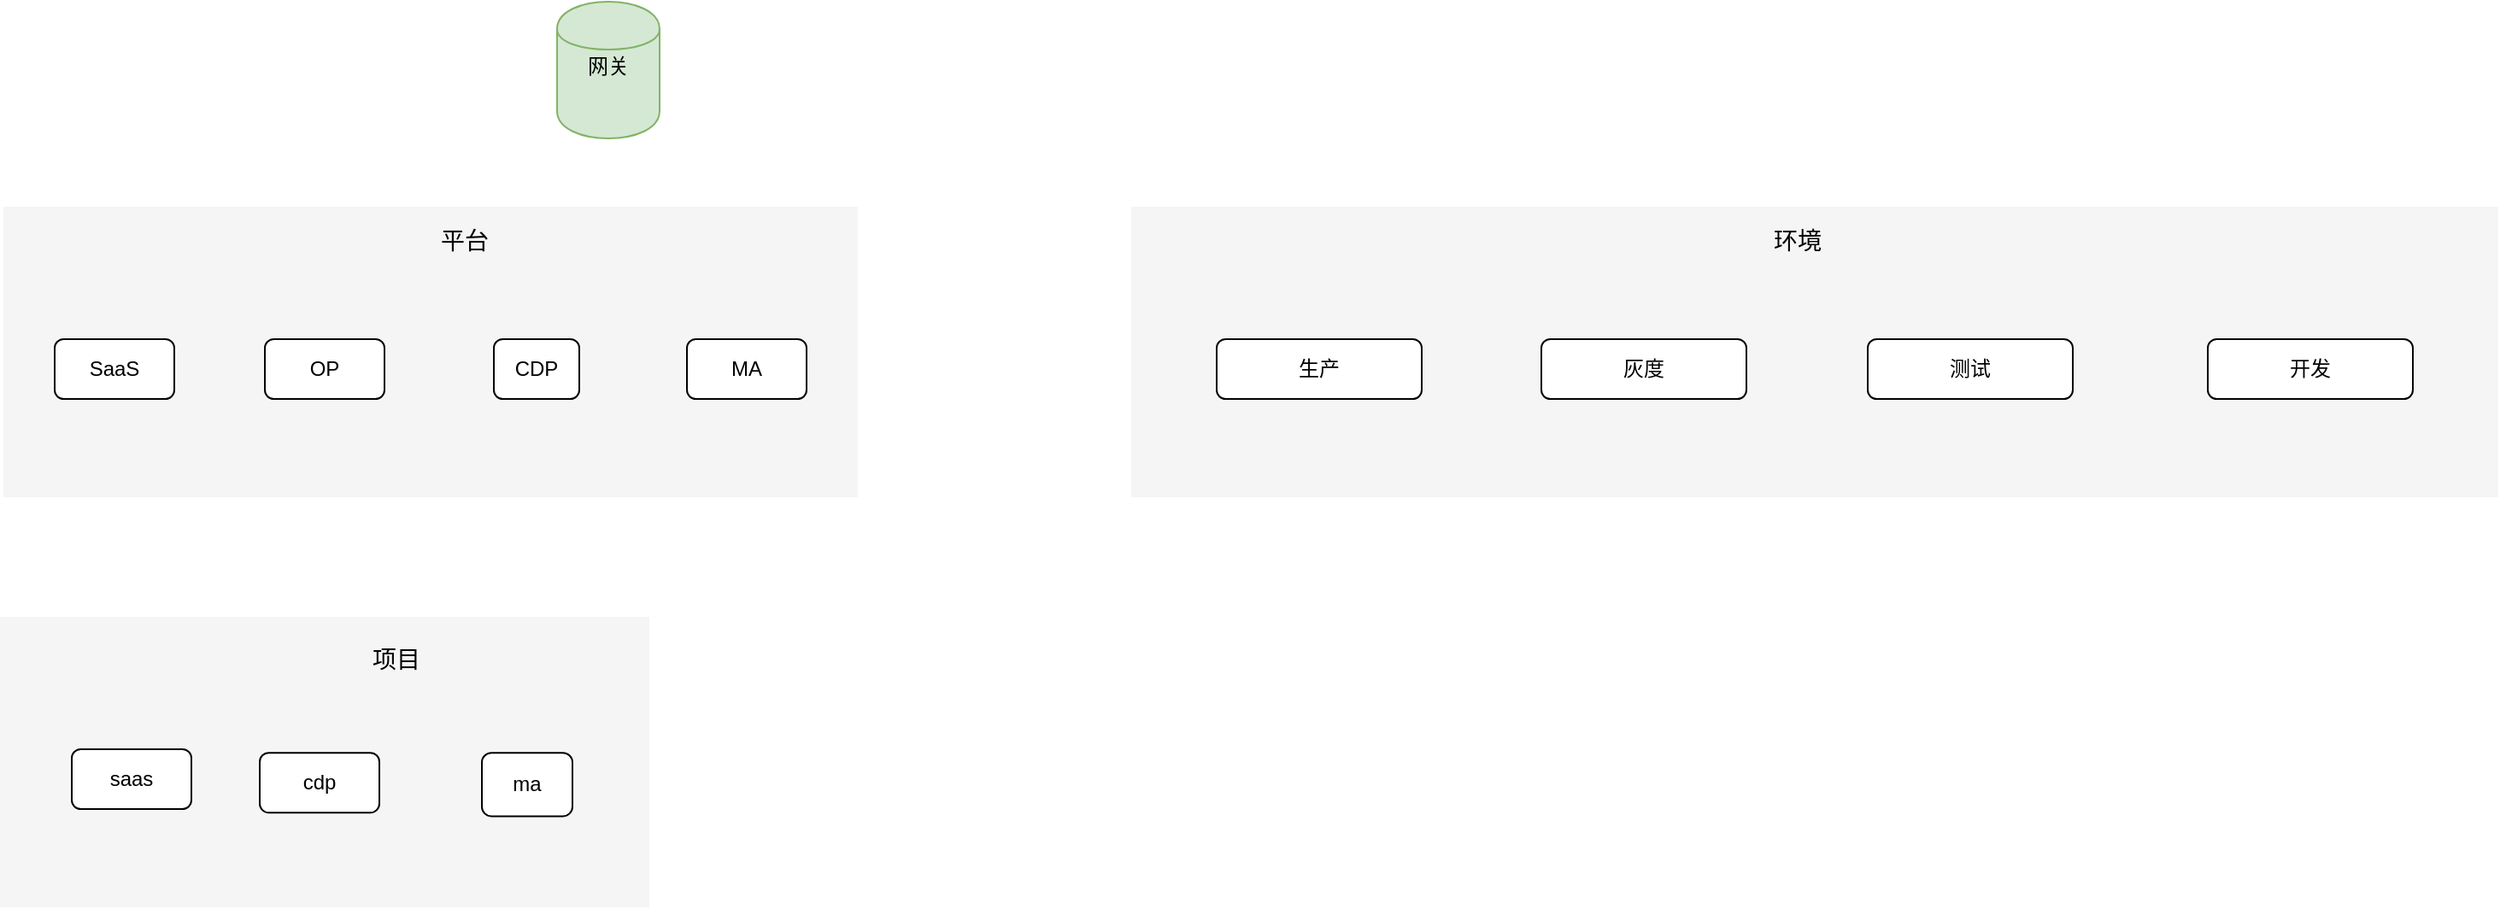 <mxfile version="14.5.1" type="github">
  <diagram id="MJR66UyUv7xJhzFpMSsS" name="Page-1">
    <mxGraphModel dx="2518" dy="1219" grid="1" gridSize="10" guides="1" tooltips="1" connect="1" arrows="1" fold="1" page="1" pageScale="1" pageWidth="827" pageHeight="1169" math="0" shadow="0">
      <root>
        <mxCell id="0" />
        <mxCell id="1" parent="0" />
        <mxCell id="NAq1_VTEs5BF6OpYtz93-5" value="" style="verticalLabelPosition=bottom;verticalAlign=top;html=1;shape=mxgraph.basic.rect;fillColor2=none;strokeWidth=1;size=20;indent=5;fillColor=#f5f5f5;fontColor=#333333;strokeColor=none;" vertex="1" parent="1">
          <mxGeometry x="90" y="330" width="500" height="170" as="geometry" />
        </mxCell>
        <mxCell id="ToquvjTJj3iG_XZzc7ye-24" value="网关" style="shape=cylinder;whiteSpace=wrap;html=1;boundedLbl=1;backgroundOutline=1;verticalAlign=top;fillColor=#d5e8d4;fillStyle=diag;strokeColor=#82b366;" parent="1" vertex="1">
          <mxGeometry x="414" y="210" width="60" height="80" as="geometry" />
        </mxCell>
        <mxCell id="NAq1_VTEs5BF6OpYtz93-10" value="SaaS" style="rounded=1;whiteSpace=wrap;html=1;strokeWidth=1;fillColor=#ffffff;flipH=1;" vertex="1" parent="1">
          <mxGeometry x="120" y="407.5" width="70" height="35" as="geometry" />
        </mxCell>
        <mxCell id="NAq1_VTEs5BF6OpYtz93-11" value="平台" style="text;html=1;strokeColor=none;fillColor=none;align=center;verticalAlign=middle;whiteSpace=wrap;rounded=0;fontStyle=0;fontSize=14;" vertex="1" parent="1">
          <mxGeometry x="340" y="340" width="40" height="20" as="geometry" />
        </mxCell>
        <mxCell id="NAq1_VTEs5BF6OpYtz93-12" value="OP" style="rounded=1;whiteSpace=wrap;html=1;strokeWidth=1;fillColor=#ffffff;flipH=1;" vertex="1" parent="1">
          <mxGeometry x="243" y="407.5" width="70" height="35" as="geometry" />
        </mxCell>
        <mxCell id="NAq1_VTEs5BF6OpYtz93-13" value="CDP" style="rounded=1;whiteSpace=wrap;html=1;strokeWidth=1;fillColor=#ffffff;flipH=1;" vertex="1" parent="1">
          <mxGeometry x="377" y="407.5" width="50" height="35" as="geometry" />
        </mxCell>
        <mxCell id="NAq1_VTEs5BF6OpYtz93-14" value="MA" style="rounded=1;whiteSpace=wrap;html=1;strokeWidth=1;fillColor=#ffffff;flipH=1;" vertex="1" parent="1">
          <mxGeometry x="490" y="407.5" width="70" height="35" as="geometry" />
        </mxCell>
        <mxCell id="NAq1_VTEs5BF6OpYtz93-16" value="" style="verticalLabelPosition=bottom;verticalAlign=top;html=1;shape=mxgraph.basic.rect;fillColor2=none;strokeWidth=1;size=20;indent=5;fillColor=#f5f5f5;fontColor=#333333;strokeColor=none;" vertex="1" parent="1">
          <mxGeometry x="750" y="330" width="800" height="170" as="geometry" />
        </mxCell>
        <mxCell id="NAq1_VTEs5BF6OpYtz93-17" value="生产" style="rounded=1;whiteSpace=wrap;html=1;strokeWidth=1;fillColor=#ffffff;" vertex="1" parent="1">
          <mxGeometry x="800" y="407.5" width="120" height="35" as="geometry" />
        </mxCell>
        <mxCell id="NAq1_VTEs5BF6OpYtz93-18" value="环境" style="text;html=1;strokeColor=none;fillColor=none;align=center;verticalAlign=middle;whiteSpace=wrap;rounded=0;fontStyle=0;fontSize=14;" vertex="1" parent="1">
          <mxGeometry x="1120" y="340" width="40" height="20" as="geometry" />
        </mxCell>
        <mxCell id="NAq1_VTEs5BF6OpYtz93-19" value="测试" style="rounded=1;whiteSpace=wrap;html=1;strokeWidth=1;fillColor=#ffffff;" vertex="1" parent="1">
          <mxGeometry x="1181" y="407.5" width="120" height="35" as="geometry" />
        </mxCell>
        <mxCell id="NAq1_VTEs5BF6OpYtz93-29" value="灰度" style="rounded=1;whiteSpace=wrap;html=1;strokeWidth=1;fillColor=#ffffff;" vertex="1" parent="1">
          <mxGeometry x="990" y="407.5" width="120" height="35" as="geometry" />
        </mxCell>
        <mxCell id="NAq1_VTEs5BF6OpYtz93-30" value="开发" style="rounded=1;whiteSpace=wrap;html=1;strokeWidth=1;fillColor=#ffffff;" vertex="1" parent="1">
          <mxGeometry x="1380" y="407.5" width="120" height="35" as="geometry" />
        </mxCell>
        <mxCell id="NAq1_VTEs5BF6OpYtz93-32" value="" style="verticalLabelPosition=bottom;verticalAlign=top;html=1;shape=mxgraph.basic.rect;fillColor2=none;strokeWidth=1;size=20;indent=5;fillColor=#f5f5f5;fontColor=#333333;strokeColor=none;" vertex="1" parent="1">
          <mxGeometry x="88" y="570" width="380" height="170" as="geometry" />
        </mxCell>
        <mxCell id="NAq1_VTEs5BF6OpYtz93-33" value="saas" style="rounded=1;whiteSpace=wrap;html=1;strokeWidth=1;fillColor=#ffffff;flipH=1;" vertex="1" parent="1">
          <mxGeometry x="130" y="647.5" width="70" height="35" as="geometry" />
        </mxCell>
        <mxCell id="NAq1_VTEs5BF6OpYtz93-34" value="项目" style="text;html=1;strokeColor=none;fillColor=none;align=center;verticalAlign=middle;whiteSpace=wrap;rounded=0;fontStyle=0;fontSize=14;" vertex="1" parent="1">
          <mxGeometry x="300" y="585" width="40" height="20" as="geometry" />
        </mxCell>
        <mxCell id="NAq1_VTEs5BF6OpYtz93-35" value="cdp" style="rounded=1;whiteSpace=wrap;html=1;strokeWidth=1;fillColor=#ffffff;flipH=1;" vertex="1" parent="1">
          <mxGeometry x="240" y="649.6" width="70" height="35" as="geometry" />
        </mxCell>
        <mxCell id="NAq1_VTEs5BF6OpYtz93-36" value="ma" style="rounded=1;whiteSpace=wrap;html=1;strokeWidth=1;fillColor=#ffffff;flipH=1;" vertex="1" parent="1">
          <mxGeometry x="370" y="649.6" width="53" height="37.1" as="geometry" />
        </mxCell>
      </root>
    </mxGraphModel>
  </diagram>
</mxfile>
